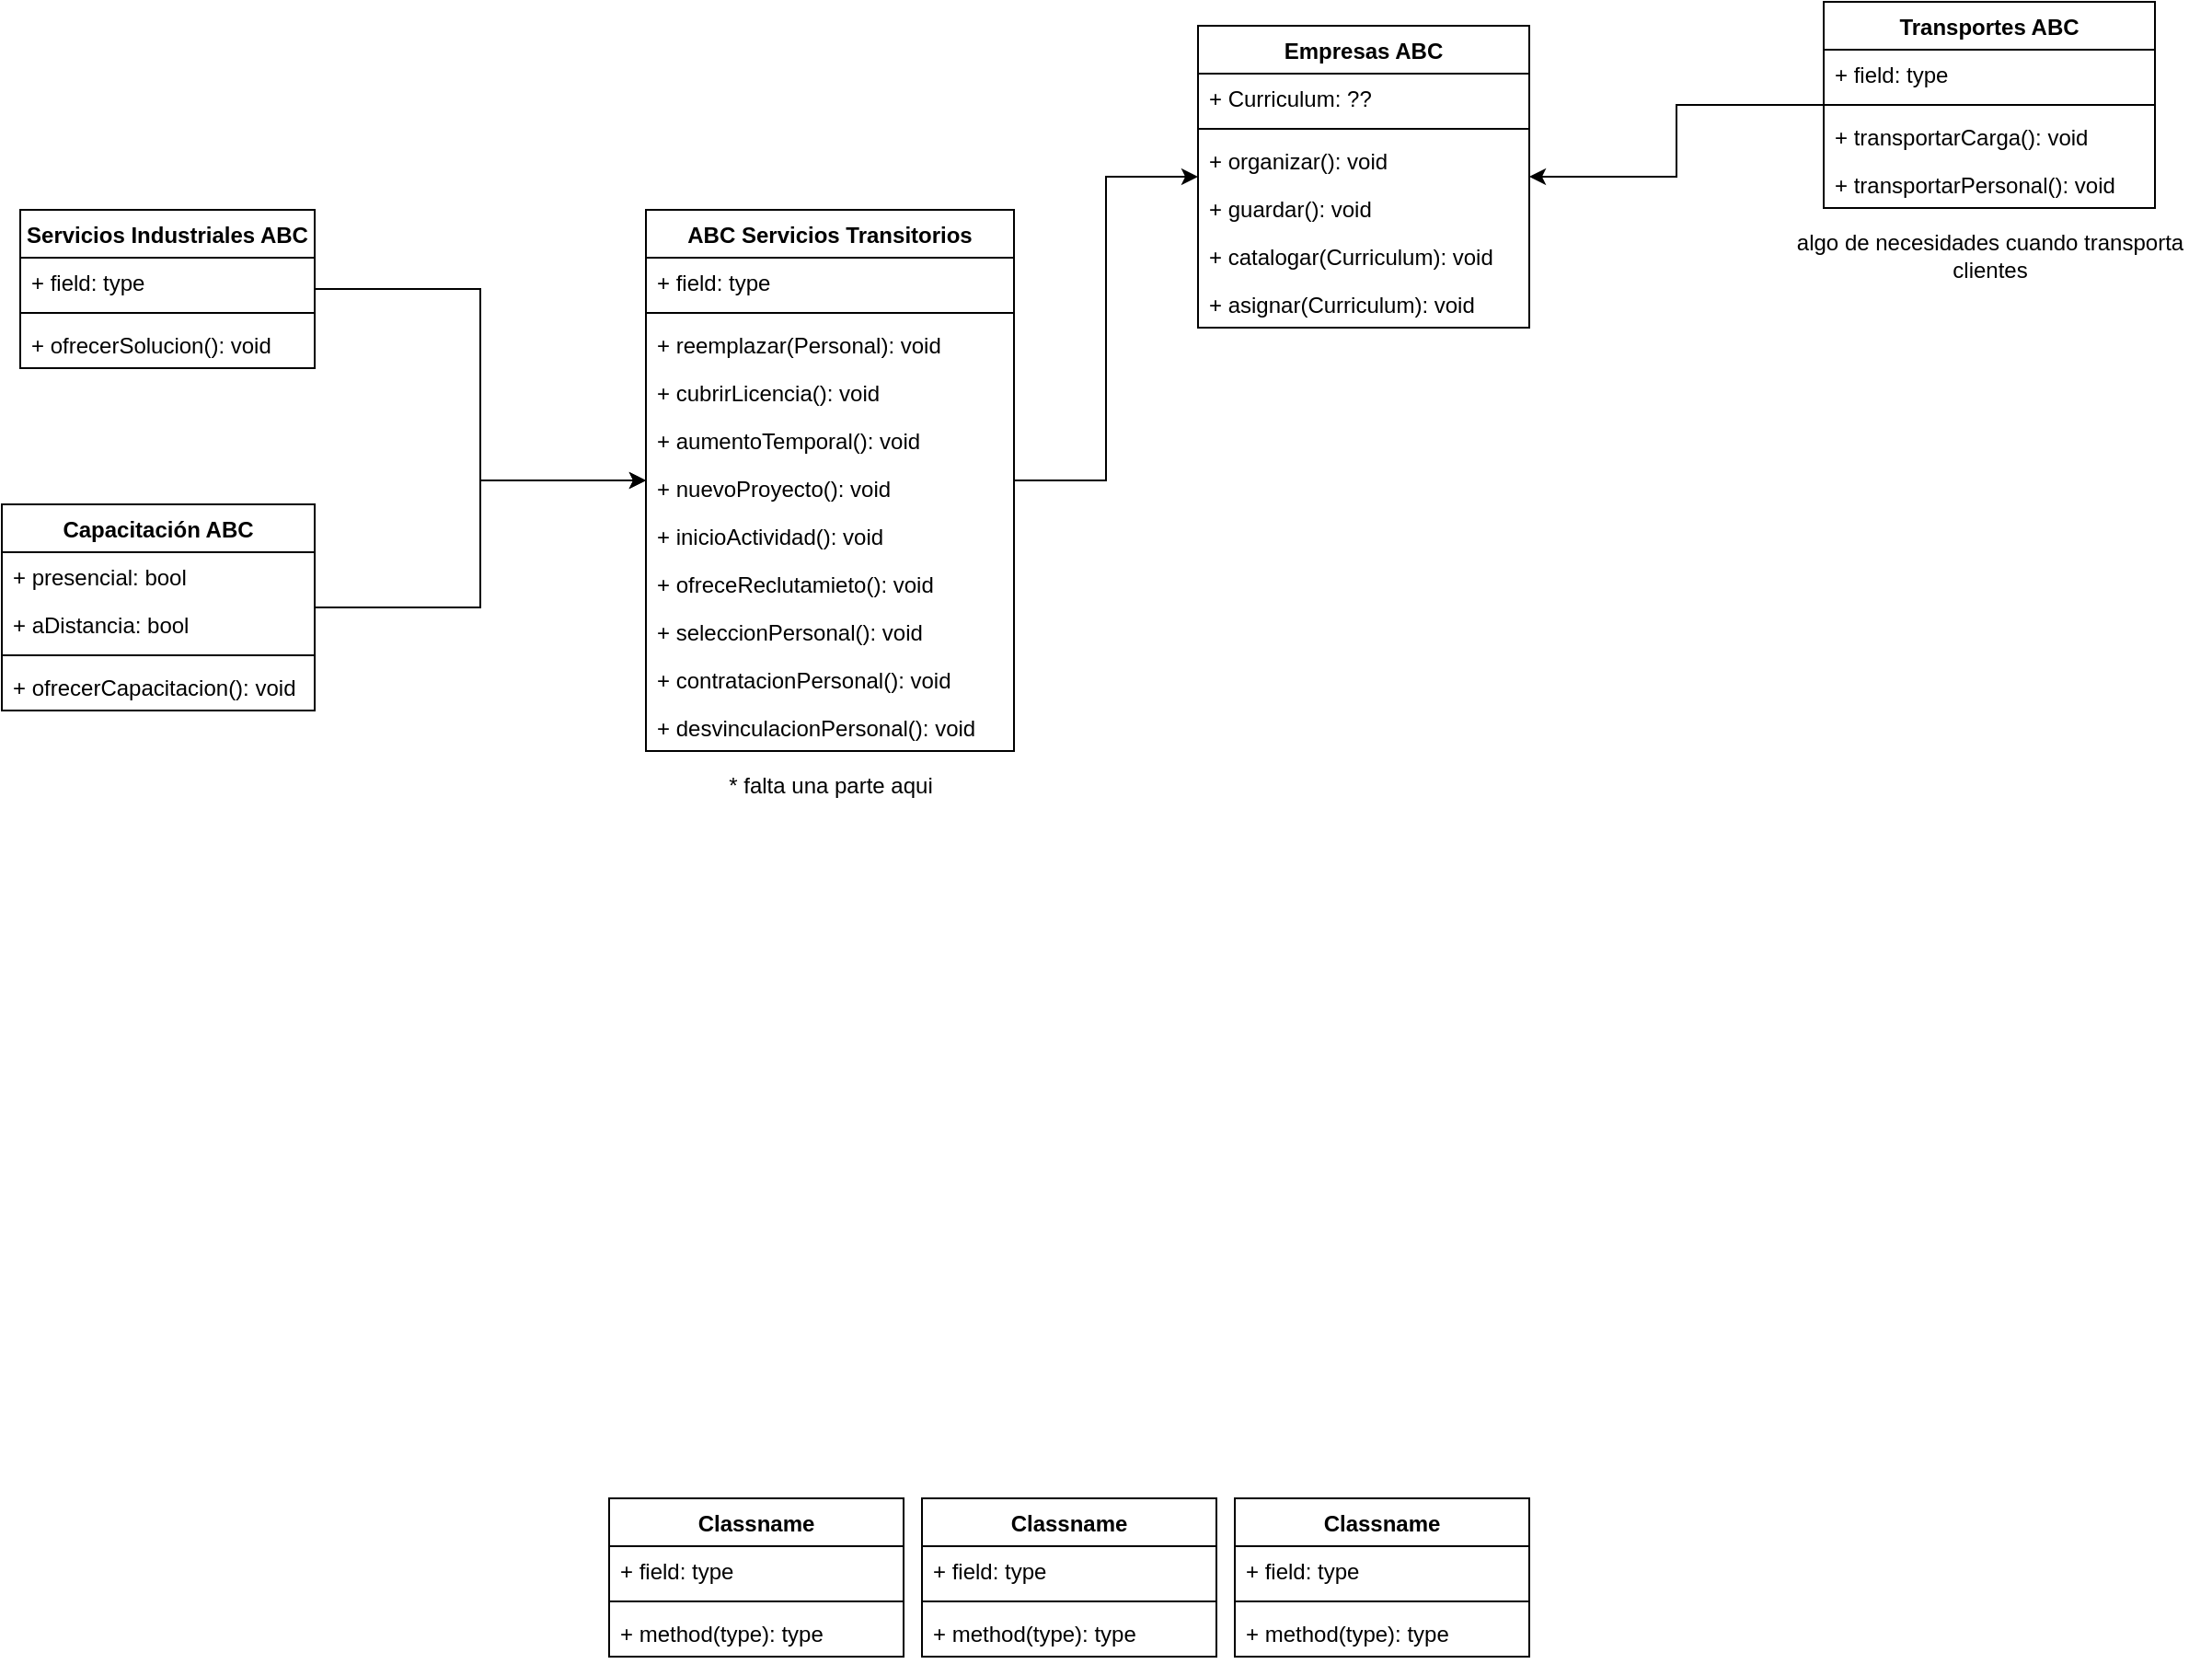 <mxfile version="21.1.8" type="github">
  <diagram id="C5RBs43oDa-KdzZeNtuy" name="Page-1">
    <mxGraphModel dx="1834" dy="774" grid="1" gridSize="10" guides="1" tooltips="1" connect="1" arrows="1" fold="1" page="0" pageScale="1" pageWidth="827" pageHeight="1169" math="0" shadow="0">
      <root>
        <mxCell id="WIyWlLk6GJQsqaUBKTNV-0" />
        <mxCell id="WIyWlLk6GJQsqaUBKTNV-1" parent="WIyWlLk6GJQsqaUBKTNV-0" />
        <mxCell id="Sg-bF8OAHNIGJvD8ZlnK-46" style="edgeStyle=orthogonalEdgeStyle;rounded=0;orthogonalLoop=1;jettySize=auto;html=1;" edge="1" parent="WIyWlLk6GJQsqaUBKTNV-1" source="Sg-bF8OAHNIGJvD8ZlnK-0" target="Sg-bF8OAHNIGJvD8ZlnK-24">
          <mxGeometry relative="1" as="geometry" />
        </mxCell>
        <mxCell id="Sg-bF8OAHNIGJvD8ZlnK-0" value="Transportes ABC" style="swimlane;fontStyle=1;align=center;verticalAlign=top;childLayout=stackLayout;horizontal=1;startSize=26;horizontalStack=0;resizeParent=1;resizeParentMax=0;resizeLast=0;collapsible=1;marginBottom=0;whiteSpace=wrap;html=1;" vertex="1" parent="WIyWlLk6GJQsqaUBKTNV-1">
          <mxGeometry x="670" y="67" width="180" height="112" as="geometry" />
        </mxCell>
        <mxCell id="Sg-bF8OAHNIGJvD8ZlnK-1" value="+ field: type" style="text;strokeColor=none;fillColor=none;align=left;verticalAlign=top;spacingLeft=4;spacingRight=4;overflow=hidden;rotatable=0;points=[[0,0.5],[1,0.5]];portConstraint=eastwest;whiteSpace=wrap;html=1;" vertex="1" parent="Sg-bF8OAHNIGJvD8ZlnK-0">
          <mxGeometry y="26" width="180" height="26" as="geometry" />
        </mxCell>
        <mxCell id="Sg-bF8OAHNIGJvD8ZlnK-2" value="" style="line;strokeWidth=1;fillColor=none;align=left;verticalAlign=middle;spacingTop=-1;spacingLeft=3;spacingRight=3;rotatable=0;labelPosition=right;points=[];portConstraint=eastwest;strokeColor=inherit;" vertex="1" parent="Sg-bF8OAHNIGJvD8ZlnK-0">
          <mxGeometry y="52" width="180" height="8" as="geometry" />
        </mxCell>
        <mxCell id="Sg-bF8OAHNIGJvD8ZlnK-3" value="+ transportarCarga(): void" style="text;strokeColor=none;fillColor=none;align=left;verticalAlign=top;spacingLeft=4;spacingRight=4;overflow=hidden;rotatable=0;points=[[0,0.5],[1,0.5]];portConstraint=eastwest;whiteSpace=wrap;html=1;" vertex="1" parent="Sg-bF8OAHNIGJvD8ZlnK-0">
          <mxGeometry y="60" width="180" height="26" as="geometry" />
        </mxCell>
        <mxCell id="Sg-bF8OAHNIGJvD8ZlnK-45" value="+ transportarPersonal(): void" style="text;strokeColor=none;fillColor=none;align=left;verticalAlign=top;spacingLeft=4;spacingRight=4;overflow=hidden;rotatable=0;points=[[0,0.5],[1,0.5]];portConstraint=eastwest;whiteSpace=wrap;html=1;" vertex="1" parent="Sg-bF8OAHNIGJvD8ZlnK-0">
          <mxGeometry y="86" width="180" height="26" as="geometry" />
        </mxCell>
        <mxCell id="Sg-bF8OAHNIGJvD8ZlnK-41" style="edgeStyle=orthogonalEdgeStyle;rounded=0;orthogonalLoop=1;jettySize=auto;html=1;" edge="1" parent="WIyWlLk6GJQsqaUBKTNV-1" source="Sg-bF8OAHNIGJvD8ZlnK-4" target="Sg-bF8OAHNIGJvD8ZlnK-24">
          <mxGeometry relative="1" as="geometry" />
        </mxCell>
        <mxCell id="Sg-bF8OAHNIGJvD8ZlnK-4" value="ABC Servicios Transitorios" style="swimlane;fontStyle=1;align=center;verticalAlign=top;childLayout=stackLayout;horizontal=1;startSize=26;horizontalStack=0;resizeParent=1;resizeParentMax=0;resizeLast=0;collapsible=1;marginBottom=0;whiteSpace=wrap;html=1;gradientColor=none;" vertex="1" parent="WIyWlLk6GJQsqaUBKTNV-1">
          <mxGeometry x="30" y="180" width="200" height="294" as="geometry" />
        </mxCell>
        <mxCell id="Sg-bF8OAHNIGJvD8ZlnK-5" value="+ field: type" style="text;strokeColor=none;fillColor=none;align=left;verticalAlign=top;spacingLeft=4;spacingRight=4;overflow=hidden;rotatable=0;points=[[0,0.5],[1,0.5]];portConstraint=eastwest;whiteSpace=wrap;html=1;" vertex="1" parent="Sg-bF8OAHNIGJvD8ZlnK-4">
          <mxGeometry y="26" width="200" height="26" as="geometry" />
        </mxCell>
        <mxCell id="Sg-bF8OAHNIGJvD8ZlnK-6" value="" style="line;strokeWidth=1;fillColor=none;align=left;verticalAlign=middle;spacingTop=-1;spacingLeft=3;spacingRight=3;rotatable=0;labelPosition=right;points=[];portConstraint=eastwest;strokeColor=inherit;" vertex="1" parent="Sg-bF8OAHNIGJvD8ZlnK-4">
          <mxGeometry y="52" width="200" height="8" as="geometry" />
        </mxCell>
        <mxCell id="Sg-bF8OAHNIGJvD8ZlnK-32" value="+ reemplazar(Personal): void" style="text;strokeColor=none;fillColor=none;align=left;verticalAlign=top;spacingLeft=4;spacingRight=4;overflow=hidden;rotatable=0;points=[[0,0.5],[1,0.5]];portConstraint=eastwest;whiteSpace=wrap;html=1;" vertex="1" parent="Sg-bF8OAHNIGJvD8ZlnK-4">
          <mxGeometry y="60" width="200" height="26" as="geometry" />
        </mxCell>
        <mxCell id="Sg-bF8OAHNIGJvD8ZlnK-33" value="&lt;div&gt;+ cubrirLicencia(): void&lt;/div&gt;" style="text;strokeColor=none;fillColor=none;align=left;verticalAlign=top;spacingLeft=4;spacingRight=4;overflow=hidden;rotatable=0;points=[[0,0.5],[1,0.5]];portConstraint=eastwest;whiteSpace=wrap;html=1;" vertex="1" parent="Sg-bF8OAHNIGJvD8ZlnK-4">
          <mxGeometry y="86" width="200" height="26" as="geometry" />
        </mxCell>
        <mxCell id="Sg-bF8OAHNIGJvD8ZlnK-34" value="+ aumentoTemporal(): void" style="text;strokeColor=none;fillColor=none;align=left;verticalAlign=top;spacingLeft=4;spacingRight=4;overflow=hidden;rotatable=0;points=[[0,0.5],[1,0.5]];portConstraint=eastwest;whiteSpace=wrap;html=1;" vertex="1" parent="Sg-bF8OAHNIGJvD8ZlnK-4">
          <mxGeometry y="112" width="200" height="26" as="geometry" />
        </mxCell>
        <mxCell id="Sg-bF8OAHNIGJvD8ZlnK-35" value="+ nuevoProyecto(): void" style="text;strokeColor=none;fillColor=none;align=left;verticalAlign=top;spacingLeft=4;spacingRight=4;overflow=hidden;rotatable=0;points=[[0,0.5],[1,0.5]];portConstraint=eastwest;whiteSpace=wrap;html=1;" vertex="1" parent="Sg-bF8OAHNIGJvD8ZlnK-4">
          <mxGeometry y="138" width="200" height="26" as="geometry" />
        </mxCell>
        <mxCell id="Sg-bF8OAHNIGJvD8ZlnK-7" value="+ inicioActividad(): void" style="text;strokeColor=none;fillColor=none;align=left;verticalAlign=top;spacingLeft=4;spacingRight=4;overflow=hidden;rotatable=0;points=[[0,0.5],[1,0.5]];portConstraint=eastwest;whiteSpace=wrap;html=1;" vertex="1" parent="Sg-bF8OAHNIGJvD8ZlnK-4">
          <mxGeometry y="164" width="200" height="26" as="geometry" />
        </mxCell>
        <mxCell id="Sg-bF8OAHNIGJvD8ZlnK-37" value="+ ofreceReclutamieto(): void" style="text;strokeColor=none;fillColor=none;align=left;verticalAlign=top;spacingLeft=4;spacingRight=4;overflow=hidden;rotatable=0;points=[[0,0.5],[1,0.5]];portConstraint=eastwest;whiteSpace=wrap;html=1;" vertex="1" parent="Sg-bF8OAHNIGJvD8ZlnK-4">
          <mxGeometry y="190" width="200" height="26" as="geometry" />
        </mxCell>
        <mxCell id="Sg-bF8OAHNIGJvD8ZlnK-36" value="+ seleccionPersonal(): void" style="text;strokeColor=none;fillColor=none;align=left;verticalAlign=top;spacingLeft=4;spacingRight=4;overflow=hidden;rotatable=0;points=[[0,0.5],[1,0.5]];portConstraint=eastwest;whiteSpace=wrap;html=1;" vertex="1" parent="Sg-bF8OAHNIGJvD8ZlnK-4">
          <mxGeometry y="216" width="200" height="26" as="geometry" />
        </mxCell>
        <mxCell id="Sg-bF8OAHNIGJvD8ZlnK-38" value="+ contratacionPersonal(): void" style="text;strokeColor=none;fillColor=none;align=left;verticalAlign=top;spacingLeft=4;spacingRight=4;overflow=hidden;rotatable=0;points=[[0,0.5],[1,0.5]];portConstraint=eastwest;whiteSpace=wrap;html=1;" vertex="1" parent="Sg-bF8OAHNIGJvD8ZlnK-4">
          <mxGeometry y="242" width="200" height="26" as="geometry" />
        </mxCell>
        <mxCell id="Sg-bF8OAHNIGJvD8ZlnK-39" value="+ desvinculacionPersonal(): void" style="text;strokeColor=none;fillColor=none;align=left;verticalAlign=top;spacingLeft=4;spacingRight=4;overflow=hidden;rotatable=0;points=[[0,0.5],[1,0.5]];portConstraint=eastwest;whiteSpace=wrap;html=1;" vertex="1" parent="Sg-bF8OAHNIGJvD8ZlnK-4">
          <mxGeometry y="268" width="200" height="26" as="geometry" />
        </mxCell>
        <mxCell id="Sg-bF8OAHNIGJvD8ZlnK-42" style="edgeStyle=orthogonalEdgeStyle;rounded=0;orthogonalLoop=1;jettySize=auto;html=1;" edge="1" parent="WIyWlLk6GJQsqaUBKTNV-1" source="Sg-bF8OAHNIGJvD8ZlnK-8" target="Sg-bF8OAHNIGJvD8ZlnK-4">
          <mxGeometry relative="1" as="geometry" />
        </mxCell>
        <mxCell id="Sg-bF8OAHNIGJvD8ZlnK-8" value="Servicios Industriales ABC" style="swimlane;fontStyle=1;align=center;verticalAlign=top;childLayout=stackLayout;horizontal=1;startSize=26;horizontalStack=0;resizeParent=1;resizeParentMax=0;resizeLast=0;collapsible=1;marginBottom=0;whiteSpace=wrap;html=1;" vertex="1" parent="WIyWlLk6GJQsqaUBKTNV-1">
          <mxGeometry x="-310" y="180" width="160" height="86" as="geometry" />
        </mxCell>
        <mxCell id="Sg-bF8OAHNIGJvD8ZlnK-9" value="+ field: type" style="text;strokeColor=none;fillColor=none;align=left;verticalAlign=top;spacingLeft=4;spacingRight=4;overflow=hidden;rotatable=0;points=[[0,0.5],[1,0.5]];portConstraint=eastwest;whiteSpace=wrap;html=1;" vertex="1" parent="Sg-bF8OAHNIGJvD8ZlnK-8">
          <mxGeometry y="26" width="160" height="26" as="geometry" />
        </mxCell>
        <mxCell id="Sg-bF8OAHNIGJvD8ZlnK-10" value="" style="line;strokeWidth=1;fillColor=none;align=left;verticalAlign=middle;spacingTop=-1;spacingLeft=3;spacingRight=3;rotatable=0;labelPosition=right;points=[];portConstraint=eastwest;strokeColor=inherit;" vertex="1" parent="Sg-bF8OAHNIGJvD8ZlnK-8">
          <mxGeometry y="52" width="160" height="8" as="geometry" />
        </mxCell>
        <mxCell id="Sg-bF8OAHNIGJvD8ZlnK-11" value="+ ofrecerSolucion(): void" style="text;strokeColor=none;fillColor=none;align=left;verticalAlign=top;spacingLeft=4;spacingRight=4;overflow=hidden;rotatable=0;points=[[0,0.5],[1,0.5]];portConstraint=eastwest;whiteSpace=wrap;html=1;" vertex="1" parent="Sg-bF8OAHNIGJvD8ZlnK-8">
          <mxGeometry y="60" width="160" height="26" as="geometry" />
        </mxCell>
        <mxCell id="Sg-bF8OAHNIGJvD8ZlnK-44" style="edgeStyle=orthogonalEdgeStyle;rounded=0;orthogonalLoop=1;jettySize=auto;html=1;" edge="1" parent="WIyWlLk6GJQsqaUBKTNV-1" source="Sg-bF8OAHNIGJvD8ZlnK-12" target="Sg-bF8OAHNIGJvD8ZlnK-4">
          <mxGeometry relative="1" as="geometry" />
        </mxCell>
        <mxCell id="Sg-bF8OAHNIGJvD8ZlnK-12" value="Capacitación ABC" style="swimlane;fontStyle=1;align=center;verticalAlign=top;childLayout=stackLayout;horizontal=1;startSize=26;horizontalStack=0;resizeParent=1;resizeParentMax=0;resizeLast=0;collapsible=1;marginBottom=0;whiteSpace=wrap;html=1;" vertex="1" parent="WIyWlLk6GJQsqaUBKTNV-1">
          <mxGeometry x="-320" y="340" width="170" height="112" as="geometry" />
        </mxCell>
        <mxCell id="Sg-bF8OAHNIGJvD8ZlnK-13" value="+ presencial: bool" style="text;strokeColor=none;fillColor=none;align=left;verticalAlign=top;spacingLeft=4;spacingRight=4;overflow=hidden;rotatable=0;points=[[0,0.5],[1,0.5]];portConstraint=eastwest;whiteSpace=wrap;html=1;" vertex="1" parent="Sg-bF8OAHNIGJvD8ZlnK-12">
          <mxGeometry y="26" width="170" height="26" as="geometry" />
        </mxCell>
        <mxCell id="Sg-bF8OAHNIGJvD8ZlnK-43" value="+ aDistancia: bool" style="text;strokeColor=none;fillColor=none;align=left;verticalAlign=top;spacingLeft=4;spacingRight=4;overflow=hidden;rotatable=0;points=[[0,0.5],[1,0.5]];portConstraint=eastwest;whiteSpace=wrap;html=1;" vertex="1" parent="Sg-bF8OAHNIGJvD8ZlnK-12">
          <mxGeometry y="52" width="170" height="26" as="geometry" />
        </mxCell>
        <mxCell id="Sg-bF8OAHNIGJvD8ZlnK-14" value="" style="line;strokeWidth=1;fillColor=none;align=left;verticalAlign=middle;spacingTop=-1;spacingLeft=3;spacingRight=3;rotatable=0;labelPosition=right;points=[];portConstraint=eastwest;strokeColor=inherit;" vertex="1" parent="Sg-bF8OAHNIGJvD8ZlnK-12">
          <mxGeometry y="78" width="170" height="8" as="geometry" />
        </mxCell>
        <mxCell id="Sg-bF8OAHNIGJvD8ZlnK-15" value="+ ofrecerCapacitacion(): void" style="text;strokeColor=none;fillColor=none;align=left;verticalAlign=top;spacingLeft=4;spacingRight=4;overflow=hidden;rotatable=0;points=[[0,0.5],[1,0.5]];portConstraint=eastwest;whiteSpace=wrap;html=1;" vertex="1" parent="Sg-bF8OAHNIGJvD8ZlnK-12">
          <mxGeometry y="86" width="170" height="26" as="geometry" />
        </mxCell>
        <mxCell id="Sg-bF8OAHNIGJvD8ZlnK-16" value="Classname" style="swimlane;fontStyle=1;align=center;verticalAlign=top;childLayout=stackLayout;horizontal=1;startSize=26;horizontalStack=0;resizeParent=1;resizeParentMax=0;resizeLast=0;collapsible=1;marginBottom=0;whiteSpace=wrap;html=1;" vertex="1" parent="WIyWlLk6GJQsqaUBKTNV-1">
          <mxGeometry x="180" y="880" width="160" height="86" as="geometry" />
        </mxCell>
        <mxCell id="Sg-bF8OAHNIGJvD8ZlnK-17" value="+ field: type" style="text;strokeColor=none;fillColor=none;align=left;verticalAlign=top;spacingLeft=4;spacingRight=4;overflow=hidden;rotatable=0;points=[[0,0.5],[1,0.5]];portConstraint=eastwest;whiteSpace=wrap;html=1;" vertex="1" parent="Sg-bF8OAHNIGJvD8ZlnK-16">
          <mxGeometry y="26" width="160" height="26" as="geometry" />
        </mxCell>
        <mxCell id="Sg-bF8OAHNIGJvD8ZlnK-18" value="" style="line;strokeWidth=1;fillColor=none;align=left;verticalAlign=middle;spacingTop=-1;spacingLeft=3;spacingRight=3;rotatable=0;labelPosition=right;points=[];portConstraint=eastwest;strokeColor=inherit;" vertex="1" parent="Sg-bF8OAHNIGJvD8ZlnK-16">
          <mxGeometry y="52" width="160" height="8" as="geometry" />
        </mxCell>
        <mxCell id="Sg-bF8OAHNIGJvD8ZlnK-19" value="+ method(type): type" style="text;strokeColor=none;fillColor=none;align=left;verticalAlign=top;spacingLeft=4;spacingRight=4;overflow=hidden;rotatable=0;points=[[0,0.5],[1,0.5]];portConstraint=eastwest;whiteSpace=wrap;html=1;" vertex="1" parent="Sg-bF8OAHNIGJvD8ZlnK-16">
          <mxGeometry y="60" width="160" height="26" as="geometry" />
        </mxCell>
        <mxCell id="Sg-bF8OAHNIGJvD8ZlnK-20" value="Classname" style="swimlane;fontStyle=1;align=center;verticalAlign=top;childLayout=stackLayout;horizontal=1;startSize=26;horizontalStack=0;resizeParent=1;resizeParentMax=0;resizeLast=0;collapsible=1;marginBottom=0;whiteSpace=wrap;html=1;" vertex="1" parent="WIyWlLk6GJQsqaUBKTNV-1">
          <mxGeometry x="350" y="880" width="160" height="86" as="geometry" />
        </mxCell>
        <mxCell id="Sg-bF8OAHNIGJvD8ZlnK-21" value="+ field: type" style="text;strokeColor=none;fillColor=none;align=left;verticalAlign=top;spacingLeft=4;spacingRight=4;overflow=hidden;rotatable=0;points=[[0,0.5],[1,0.5]];portConstraint=eastwest;whiteSpace=wrap;html=1;" vertex="1" parent="Sg-bF8OAHNIGJvD8ZlnK-20">
          <mxGeometry y="26" width="160" height="26" as="geometry" />
        </mxCell>
        <mxCell id="Sg-bF8OAHNIGJvD8ZlnK-22" value="" style="line;strokeWidth=1;fillColor=none;align=left;verticalAlign=middle;spacingTop=-1;spacingLeft=3;spacingRight=3;rotatable=0;labelPosition=right;points=[];portConstraint=eastwest;strokeColor=inherit;" vertex="1" parent="Sg-bF8OAHNIGJvD8ZlnK-20">
          <mxGeometry y="52" width="160" height="8" as="geometry" />
        </mxCell>
        <mxCell id="Sg-bF8OAHNIGJvD8ZlnK-23" value="+ method(type): type" style="text;strokeColor=none;fillColor=none;align=left;verticalAlign=top;spacingLeft=4;spacingRight=4;overflow=hidden;rotatable=0;points=[[0,0.5],[1,0.5]];portConstraint=eastwest;whiteSpace=wrap;html=1;" vertex="1" parent="Sg-bF8OAHNIGJvD8ZlnK-20">
          <mxGeometry y="60" width="160" height="26" as="geometry" />
        </mxCell>
        <mxCell id="Sg-bF8OAHNIGJvD8ZlnK-24" value="Empresas ABC" style="swimlane;fontStyle=1;align=center;verticalAlign=top;childLayout=stackLayout;horizontal=1;startSize=26;horizontalStack=0;resizeParent=1;resizeParentMax=0;resizeLast=0;collapsible=1;marginBottom=0;whiteSpace=wrap;html=1;" vertex="1" parent="WIyWlLk6GJQsqaUBKTNV-1">
          <mxGeometry x="330" y="80" width="180" height="164" as="geometry" />
        </mxCell>
        <mxCell id="Sg-bF8OAHNIGJvD8ZlnK-25" value="+ Curriculum: ??" style="text;strokeColor=none;fillColor=none;align=left;verticalAlign=top;spacingLeft=4;spacingRight=4;overflow=hidden;rotatable=0;points=[[0,0.5],[1,0.5]];portConstraint=eastwest;whiteSpace=wrap;html=1;" vertex="1" parent="Sg-bF8OAHNIGJvD8ZlnK-24">
          <mxGeometry y="26" width="180" height="26" as="geometry" />
        </mxCell>
        <mxCell id="Sg-bF8OAHNIGJvD8ZlnK-26" value="" style="line;strokeWidth=1;fillColor=none;align=left;verticalAlign=middle;spacingTop=-1;spacingLeft=3;spacingRight=3;rotatable=0;labelPosition=right;points=[];portConstraint=eastwest;strokeColor=inherit;" vertex="1" parent="Sg-bF8OAHNIGJvD8ZlnK-24">
          <mxGeometry y="52" width="180" height="8" as="geometry" />
        </mxCell>
        <mxCell id="Sg-bF8OAHNIGJvD8ZlnK-27" value="+ organizar(): void" style="text;strokeColor=none;fillColor=none;align=left;verticalAlign=top;spacingLeft=4;spacingRight=4;overflow=hidden;rotatable=0;points=[[0,0.5],[1,0.5]];portConstraint=eastwest;whiteSpace=wrap;html=1;" vertex="1" parent="Sg-bF8OAHNIGJvD8ZlnK-24">
          <mxGeometry y="60" width="180" height="26" as="geometry" />
        </mxCell>
        <mxCell id="Sg-bF8OAHNIGJvD8ZlnK-48" value="+ guardar(): void" style="text;strokeColor=none;fillColor=none;align=left;verticalAlign=top;spacingLeft=4;spacingRight=4;overflow=hidden;rotatable=0;points=[[0,0.5],[1,0.5]];portConstraint=eastwest;whiteSpace=wrap;html=1;" vertex="1" parent="Sg-bF8OAHNIGJvD8ZlnK-24">
          <mxGeometry y="86" width="180" height="26" as="geometry" />
        </mxCell>
        <mxCell id="Sg-bF8OAHNIGJvD8ZlnK-49" value="+ catalogar(Curriculum): void" style="text;strokeColor=none;fillColor=none;align=left;verticalAlign=top;spacingLeft=4;spacingRight=4;overflow=hidden;rotatable=0;points=[[0,0.5],[1,0.5]];portConstraint=eastwest;whiteSpace=wrap;html=1;" vertex="1" parent="Sg-bF8OAHNIGJvD8ZlnK-24">
          <mxGeometry y="112" width="180" height="26" as="geometry" />
        </mxCell>
        <mxCell id="Sg-bF8OAHNIGJvD8ZlnK-50" value="+ asignar(Curriculum): void" style="text;strokeColor=none;fillColor=none;align=left;verticalAlign=top;spacingLeft=4;spacingRight=4;overflow=hidden;rotatable=0;points=[[0,0.5],[1,0.5]];portConstraint=eastwest;whiteSpace=wrap;html=1;" vertex="1" parent="Sg-bF8OAHNIGJvD8ZlnK-24">
          <mxGeometry y="138" width="180" height="26" as="geometry" />
        </mxCell>
        <mxCell id="Sg-bF8OAHNIGJvD8ZlnK-28" value="Classname" style="swimlane;fontStyle=1;align=center;verticalAlign=top;childLayout=stackLayout;horizontal=1;startSize=26;horizontalStack=0;resizeParent=1;resizeParentMax=0;resizeLast=0;collapsible=1;marginBottom=0;whiteSpace=wrap;html=1;" vertex="1" parent="WIyWlLk6GJQsqaUBKTNV-1">
          <mxGeometry x="10" y="880" width="160" height="86" as="geometry" />
        </mxCell>
        <mxCell id="Sg-bF8OAHNIGJvD8ZlnK-29" value="+ field: type" style="text;strokeColor=none;fillColor=none;align=left;verticalAlign=top;spacingLeft=4;spacingRight=4;overflow=hidden;rotatable=0;points=[[0,0.5],[1,0.5]];portConstraint=eastwest;whiteSpace=wrap;html=1;" vertex="1" parent="Sg-bF8OAHNIGJvD8ZlnK-28">
          <mxGeometry y="26" width="160" height="26" as="geometry" />
        </mxCell>
        <mxCell id="Sg-bF8OAHNIGJvD8ZlnK-30" value="" style="line;strokeWidth=1;fillColor=none;align=left;verticalAlign=middle;spacingTop=-1;spacingLeft=3;spacingRight=3;rotatable=0;labelPosition=right;points=[];portConstraint=eastwest;strokeColor=inherit;" vertex="1" parent="Sg-bF8OAHNIGJvD8ZlnK-28">
          <mxGeometry y="52" width="160" height="8" as="geometry" />
        </mxCell>
        <mxCell id="Sg-bF8OAHNIGJvD8ZlnK-31" value="+ method(type): type" style="text;strokeColor=none;fillColor=none;align=left;verticalAlign=top;spacingLeft=4;spacingRight=4;overflow=hidden;rotatable=0;points=[[0,0.5],[1,0.5]];portConstraint=eastwest;whiteSpace=wrap;html=1;" vertex="1" parent="Sg-bF8OAHNIGJvD8ZlnK-28">
          <mxGeometry y="60" width="160" height="26" as="geometry" />
        </mxCell>
        <mxCell id="Sg-bF8OAHNIGJvD8ZlnK-40" value="* falta una parte aqui" style="text;html=1;align=center;verticalAlign=middle;resizable=0;points=[];autosize=1;strokeColor=none;fillColor=none;" vertex="1" parent="WIyWlLk6GJQsqaUBKTNV-1">
          <mxGeometry x="60" y="478" width="140" height="30" as="geometry" />
        </mxCell>
        <mxCell id="Sg-bF8OAHNIGJvD8ZlnK-47" value="&lt;div&gt;algo de necesidades cuando transporta&lt;/div&gt;&lt;div&gt;clientes&lt;br&gt;&lt;/div&gt;" style="text;html=1;align=center;verticalAlign=middle;resizable=0;points=[];autosize=1;strokeColor=none;fillColor=none;" vertex="1" parent="WIyWlLk6GJQsqaUBKTNV-1">
          <mxGeometry x="640" y="185" width="240" height="40" as="geometry" />
        </mxCell>
      </root>
    </mxGraphModel>
  </diagram>
</mxfile>
